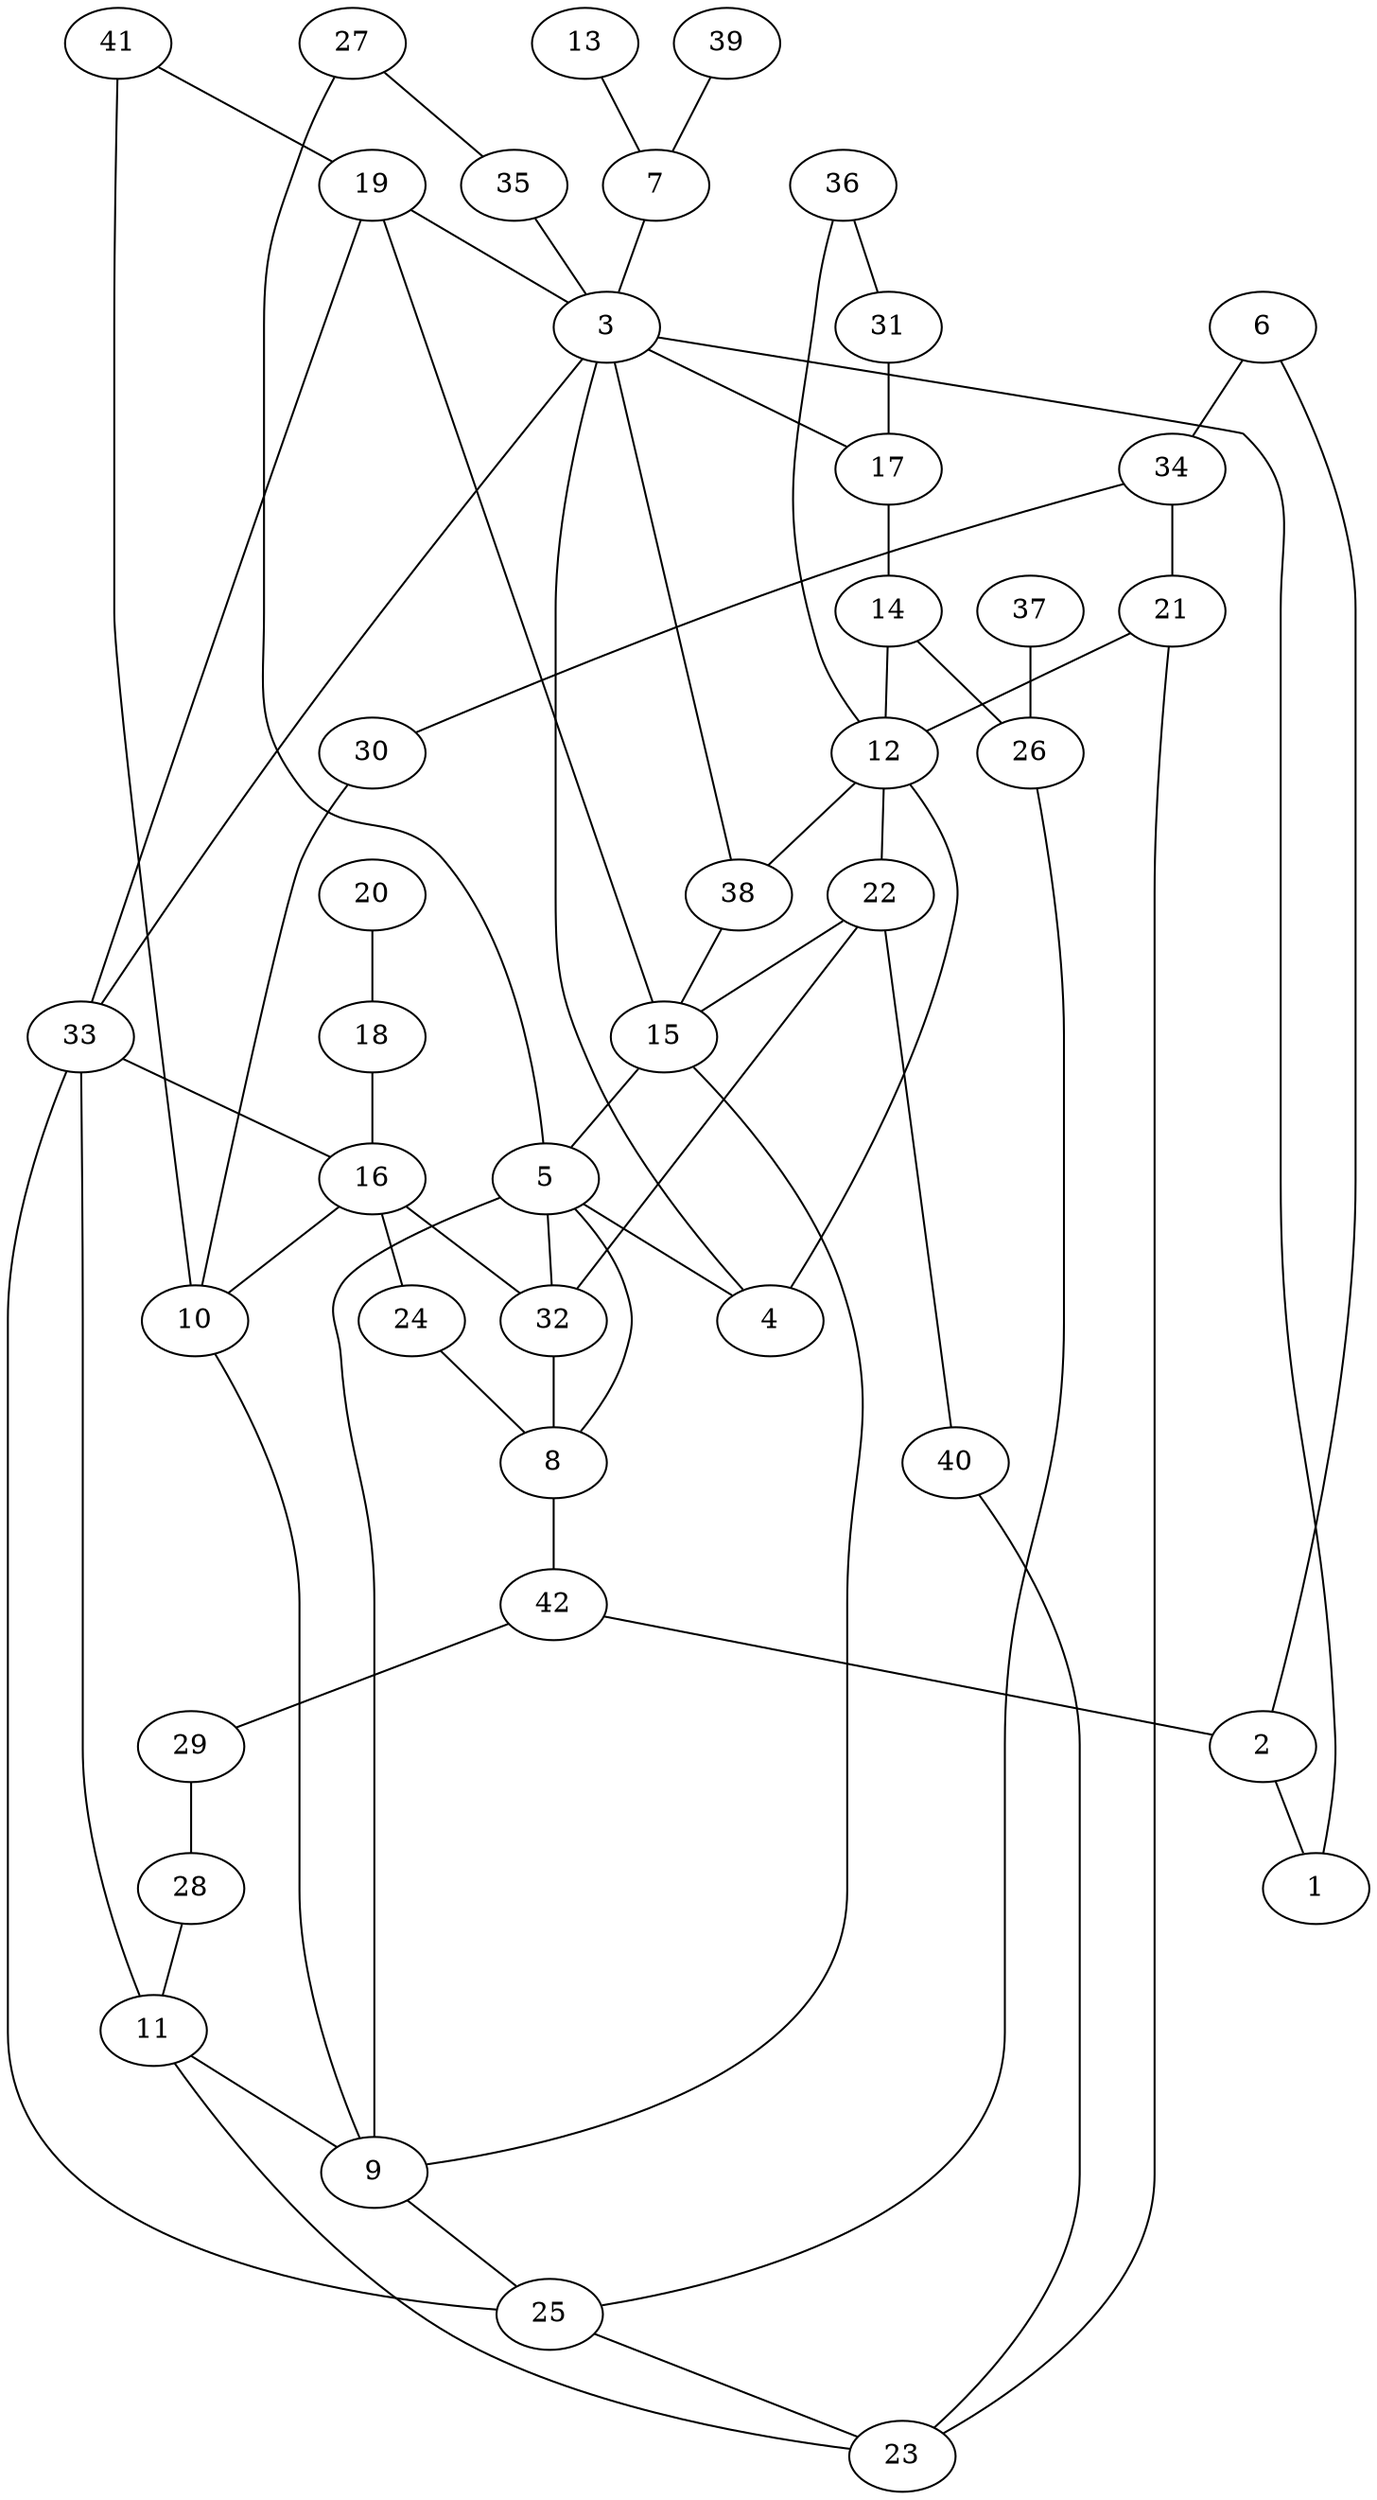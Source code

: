 graph  {
	2--1;
	3--1;
	4--3;
	5--4;
	6--2;
	7--3;
	8--5;
	9--5;
	10--9;
	11--9;
	12--4;
	13--7;
	14--12;
	15--5;
	16--10;
	17--14;
	18--16;
	19--15;
	20--18;
	21--12;
	22--15;
	23--11;
	24--8;
	25--23;
	26--25;
	27--5;
	28--11;
	29--28;
	30--10;
	31--17;
	32--22;
	33--16;
	34--21;
	35--3;
	36--12;
	37--26;
	38--3;
	39--7;
	40--23;
	41--10;
	42--2;
	42--29;
	14--26;
	9--15;
	9--25;
	19--3;
	38--15;
	12--38;
	12--22;
	34--30;
	3--33;
	41--19;
	32--8;
	36--31;
	16--24;
	3--17;
	21--23;
	8--42;
	5--32;
	16--32;
	27--35;
	6--34;
	22--40;
	19--33;
	33--11;
	33--25;
	1;
	10;
	11;
	12;
	13;
	14;
	15;
	16;
	17;
	18;
	19;
	2;
	20;
	21;
	22;
	23;
	24;
	25;
	26;
	27;
	28;
	29;
	3;
	30;
	31;
	32;
	33;
	34;
	35;
	36;
	37;
	38;
	39;
	4;
	40;
	41;
	42;
	5;
	6;
	7;
	8;
	9;

}
